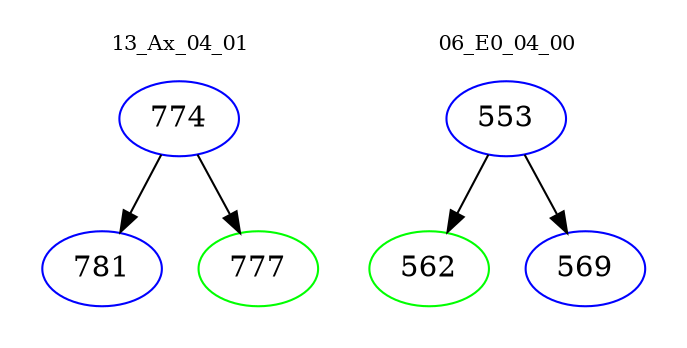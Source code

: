 digraph{
subgraph cluster_0 {
color = white
label = "13_Ax_04_01";
fontsize=10;
T0_774 [label="774", color="blue"]
T0_774 -> T0_781 [color="black"]
T0_781 [label="781", color="blue"]
T0_774 -> T0_777 [color="black"]
T0_777 [label="777", color="green"]
}
subgraph cluster_1 {
color = white
label = "06_E0_04_00";
fontsize=10;
T1_553 [label="553", color="blue"]
T1_553 -> T1_562 [color="black"]
T1_562 [label="562", color="green"]
T1_553 -> T1_569 [color="black"]
T1_569 [label="569", color="blue"]
}
}
